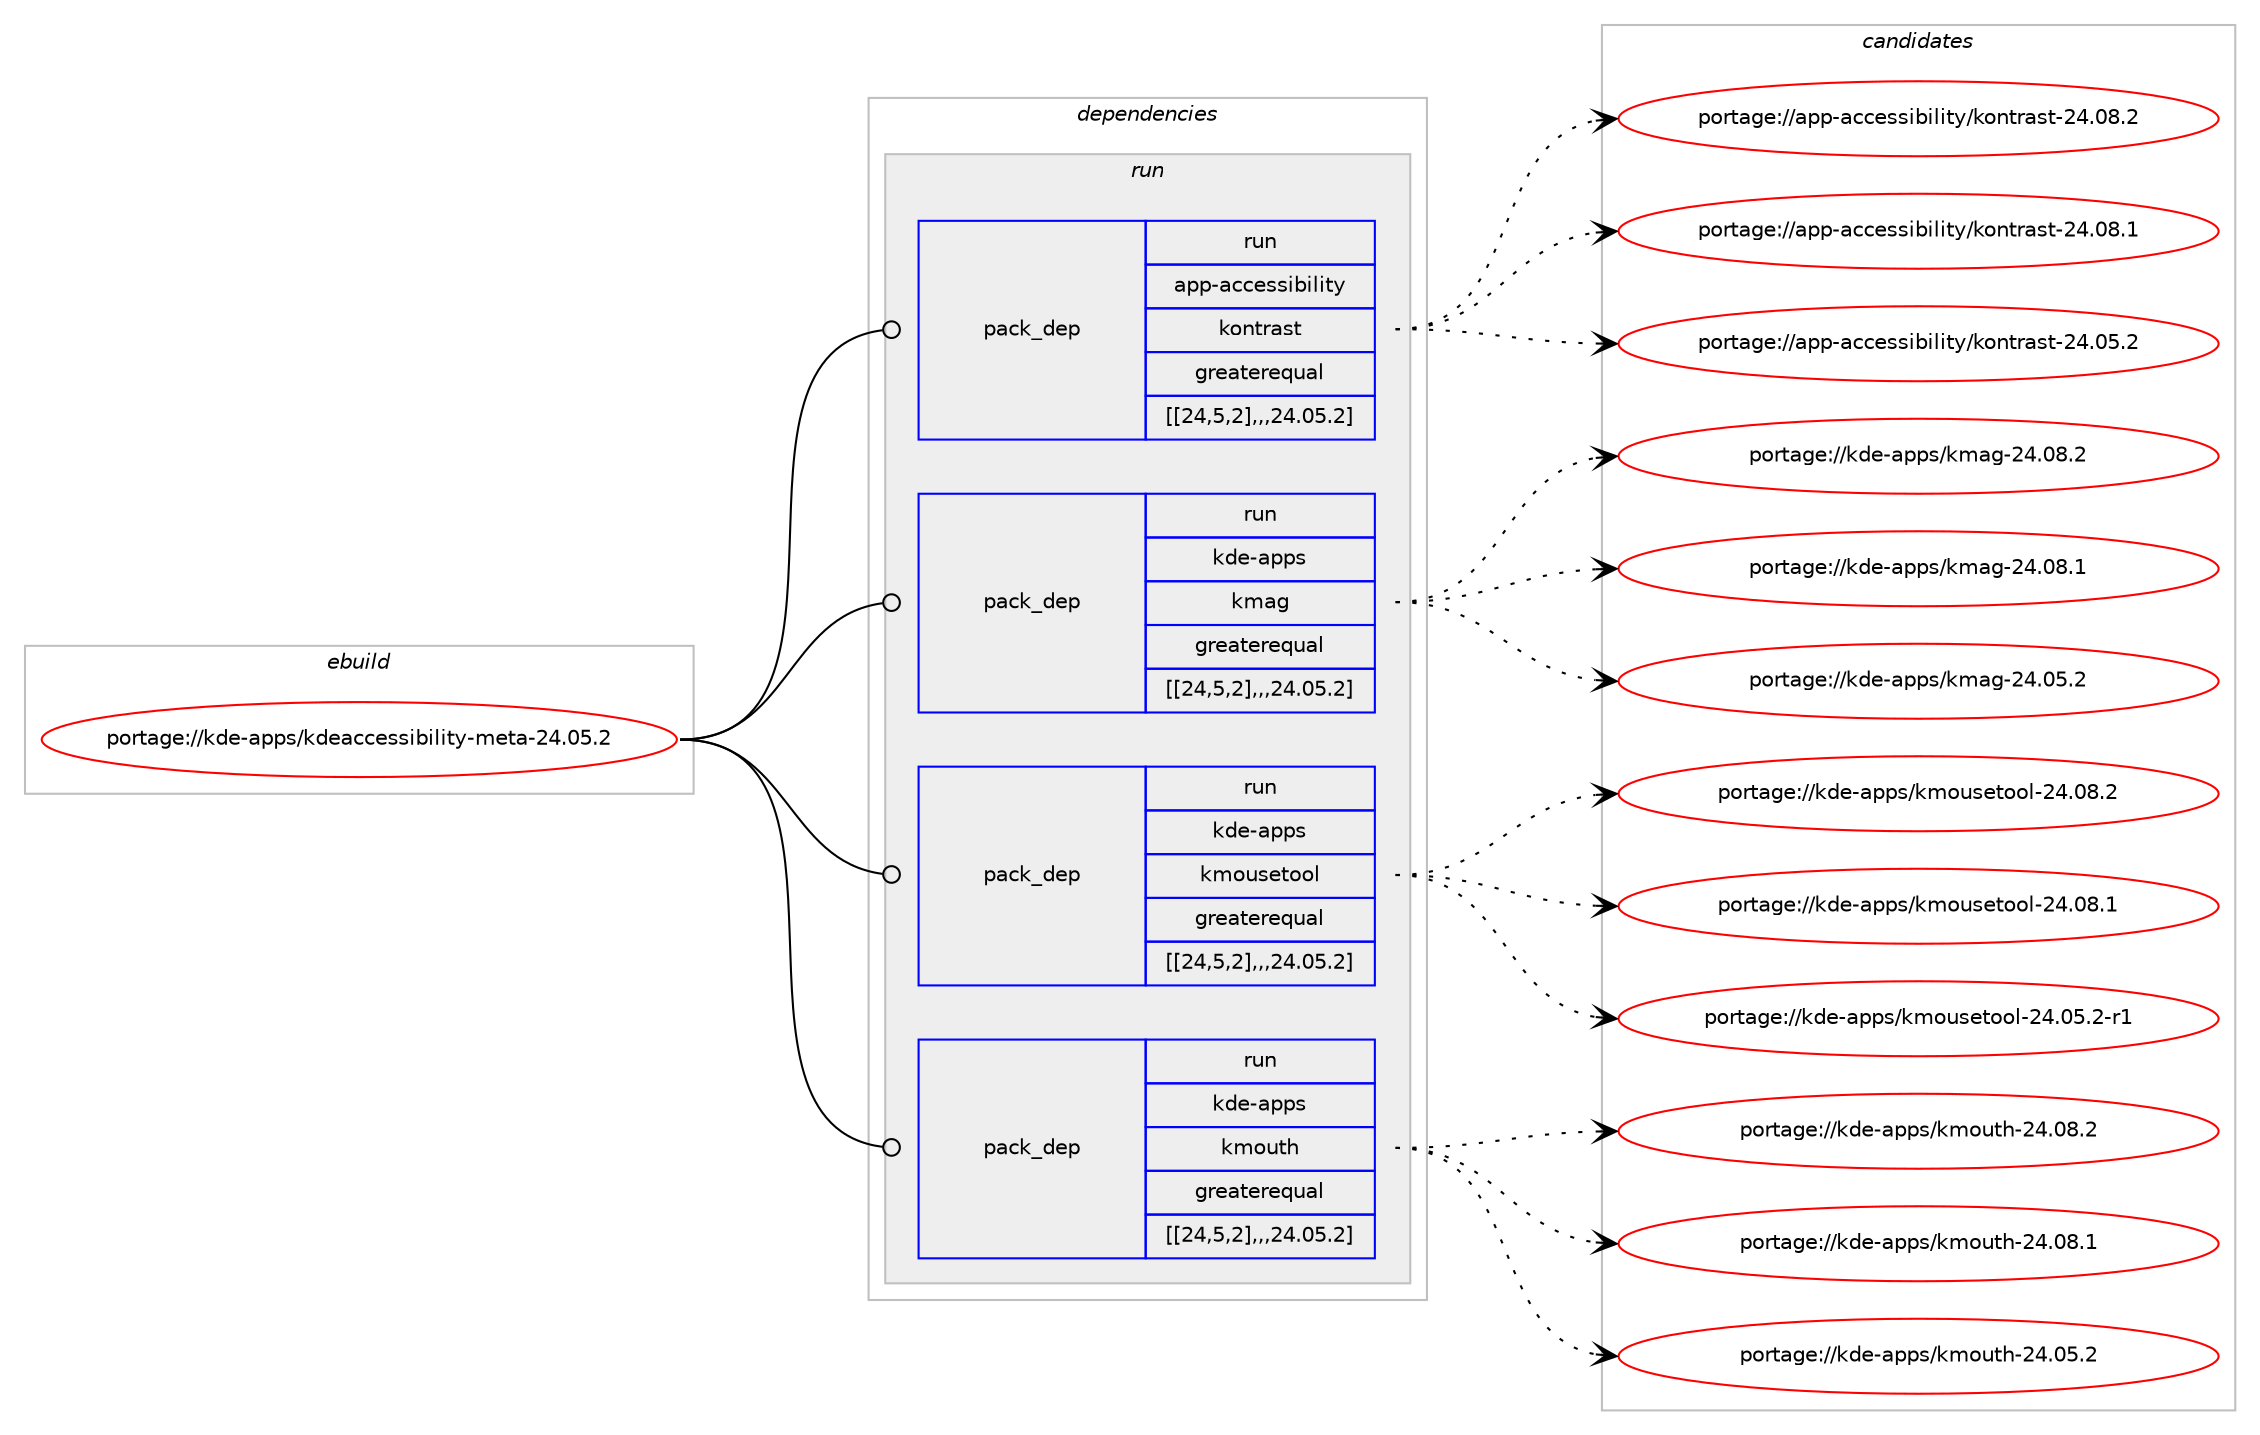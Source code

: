 digraph prolog {

# *************
# Graph options
# *************

newrank=true;
concentrate=true;
compound=true;
graph [rankdir=LR,fontname=Helvetica,fontsize=10,ranksep=1.5];#, ranksep=2.5, nodesep=0.2];
edge  [arrowhead=vee];
node  [fontname=Helvetica,fontsize=10];

# **********
# The ebuild
# **********

subgraph cluster_leftcol {
color=gray;
label=<<i>ebuild</i>>;
id [label="portage://kde-apps/kdeaccessibility-meta-24.05.2", color=red, width=4, href="../kde-apps/kdeaccessibility-meta-24.05.2.svg"];
}

# ****************
# The dependencies
# ****************

subgraph cluster_midcol {
color=gray;
label=<<i>dependencies</i>>;
subgraph cluster_compile {
fillcolor="#eeeeee";
style=filled;
label=<<i>compile</i>>;
}
subgraph cluster_compileandrun {
fillcolor="#eeeeee";
style=filled;
label=<<i>compile and run</i>>;
}
subgraph cluster_run {
fillcolor="#eeeeee";
style=filled;
label=<<i>run</i>>;
subgraph pack191954 {
dependency265800 [label=<<TABLE BORDER="0" CELLBORDER="1" CELLSPACING="0" CELLPADDING="4" WIDTH="220"><TR><TD ROWSPAN="6" CELLPADDING="30">pack_dep</TD></TR><TR><TD WIDTH="110">run</TD></TR><TR><TD>app-accessibility</TD></TR><TR><TD>kontrast</TD></TR><TR><TD>greaterequal</TD></TR><TR><TD>[[24,5,2],,,24.05.2]</TD></TR></TABLE>>, shape=none, color=blue];
}
id:e -> dependency265800:w [weight=20,style="solid",arrowhead="odot"];
subgraph pack191974 {
dependency265822 [label=<<TABLE BORDER="0" CELLBORDER="1" CELLSPACING="0" CELLPADDING="4" WIDTH="220"><TR><TD ROWSPAN="6" CELLPADDING="30">pack_dep</TD></TR><TR><TD WIDTH="110">run</TD></TR><TR><TD>kde-apps</TD></TR><TR><TD>kmag</TD></TR><TR><TD>greaterequal</TD></TR><TR><TD>[[24,5,2],,,24.05.2]</TD></TR></TABLE>>, shape=none, color=blue];
}
id:e -> dependency265822:w [weight=20,style="solid",arrowhead="odot"];
subgraph pack191993 {
dependency265838 [label=<<TABLE BORDER="0" CELLBORDER="1" CELLSPACING="0" CELLPADDING="4" WIDTH="220"><TR><TD ROWSPAN="6" CELLPADDING="30">pack_dep</TD></TR><TR><TD WIDTH="110">run</TD></TR><TR><TD>kde-apps</TD></TR><TR><TD>kmousetool</TD></TR><TR><TD>greaterequal</TD></TR><TR><TD>[[24,5,2],,,24.05.2]</TD></TR></TABLE>>, shape=none, color=blue];
}
id:e -> dependency265838:w [weight=20,style="solid",arrowhead="odot"];
subgraph pack192006 {
dependency265853 [label=<<TABLE BORDER="0" CELLBORDER="1" CELLSPACING="0" CELLPADDING="4" WIDTH="220"><TR><TD ROWSPAN="6" CELLPADDING="30">pack_dep</TD></TR><TR><TD WIDTH="110">run</TD></TR><TR><TD>kde-apps</TD></TR><TR><TD>kmouth</TD></TR><TR><TD>greaterequal</TD></TR><TR><TD>[[24,5,2],,,24.05.2]</TD></TR></TABLE>>, shape=none, color=blue];
}
id:e -> dependency265853:w [weight=20,style="solid",arrowhead="odot"];
}
}

# **************
# The candidates
# **************

subgraph cluster_choices {
rank=same;
color=gray;
label=<<i>candidates</i>>;

subgraph choice191053 {
color=black;
nodesep=1;
choice97112112459799991011151151059810510810511612147107111110116114971151164550524648564650 [label="portage://app-accessibility/kontrast-24.08.2", color=red, width=4,href="../app-accessibility/kontrast-24.08.2.svg"];
choice97112112459799991011151151059810510810511612147107111110116114971151164550524648564649 [label="portage://app-accessibility/kontrast-24.08.1", color=red, width=4,href="../app-accessibility/kontrast-24.08.1.svg"];
choice97112112459799991011151151059810510810511612147107111110116114971151164550524648534650 [label="portage://app-accessibility/kontrast-24.05.2", color=red, width=4,href="../app-accessibility/kontrast-24.05.2.svg"];
dependency265800:e -> choice97112112459799991011151151059810510810511612147107111110116114971151164550524648564650:w [style=dotted,weight="100"];
dependency265800:e -> choice97112112459799991011151151059810510810511612147107111110116114971151164550524648564649:w [style=dotted,weight="100"];
dependency265800:e -> choice97112112459799991011151151059810510810511612147107111110116114971151164550524648534650:w [style=dotted,weight="100"];
}
subgraph choice191117 {
color=black;
nodesep=1;
choice107100101459711211211547107109971034550524648564650 [label="portage://kde-apps/kmag-24.08.2", color=red, width=4,href="../kde-apps/kmag-24.08.2.svg"];
choice107100101459711211211547107109971034550524648564649 [label="portage://kde-apps/kmag-24.08.1", color=red, width=4,href="../kde-apps/kmag-24.08.1.svg"];
choice107100101459711211211547107109971034550524648534650 [label="portage://kde-apps/kmag-24.05.2", color=red, width=4,href="../kde-apps/kmag-24.05.2.svg"];
dependency265822:e -> choice107100101459711211211547107109971034550524648564650:w [style=dotted,weight="100"];
dependency265822:e -> choice107100101459711211211547107109971034550524648564649:w [style=dotted,weight="100"];
dependency265822:e -> choice107100101459711211211547107109971034550524648534650:w [style=dotted,weight="100"];
}
subgraph choice191130 {
color=black;
nodesep=1;
choice1071001014597112112115471071091111171151011161111111084550524648564650 [label="portage://kde-apps/kmousetool-24.08.2", color=red, width=4,href="../kde-apps/kmousetool-24.08.2.svg"];
choice1071001014597112112115471071091111171151011161111111084550524648564649 [label="portage://kde-apps/kmousetool-24.08.1", color=red, width=4,href="../kde-apps/kmousetool-24.08.1.svg"];
choice10710010145971121121154710710911111711510111611111110845505246485346504511449 [label="portage://kde-apps/kmousetool-24.05.2-r1", color=red, width=4,href="../kde-apps/kmousetool-24.05.2-r1.svg"];
dependency265838:e -> choice1071001014597112112115471071091111171151011161111111084550524648564650:w [style=dotted,weight="100"];
dependency265838:e -> choice1071001014597112112115471071091111171151011161111111084550524648564649:w [style=dotted,weight="100"];
dependency265838:e -> choice10710010145971121121154710710911111711510111611111110845505246485346504511449:w [style=dotted,weight="100"];
}
subgraph choice191138 {
color=black;
nodesep=1;
choice1071001014597112112115471071091111171161044550524648564650 [label="portage://kde-apps/kmouth-24.08.2", color=red, width=4,href="../kde-apps/kmouth-24.08.2.svg"];
choice1071001014597112112115471071091111171161044550524648564649 [label="portage://kde-apps/kmouth-24.08.1", color=red, width=4,href="../kde-apps/kmouth-24.08.1.svg"];
choice1071001014597112112115471071091111171161044550524648534650 [label="portage://kde-apps/kmouth-24.05.2", color=red, width=4,href="../kde-apps/kmouth-24.05.2.svg"];
dependency265853:e -> choice1071001014597112112115471071091111171161044550524648564650:w [style=dotted,weight="100"];
dependency265853:e -> choice1071001014597112112115471071091111171161044550524648564649:w [style=dotted,weight="100"];
dependency265853:e -> choice1071001014597112112115471071091111171161044550524648534650:w [style=dotted,weight="100"];
}
}

}
